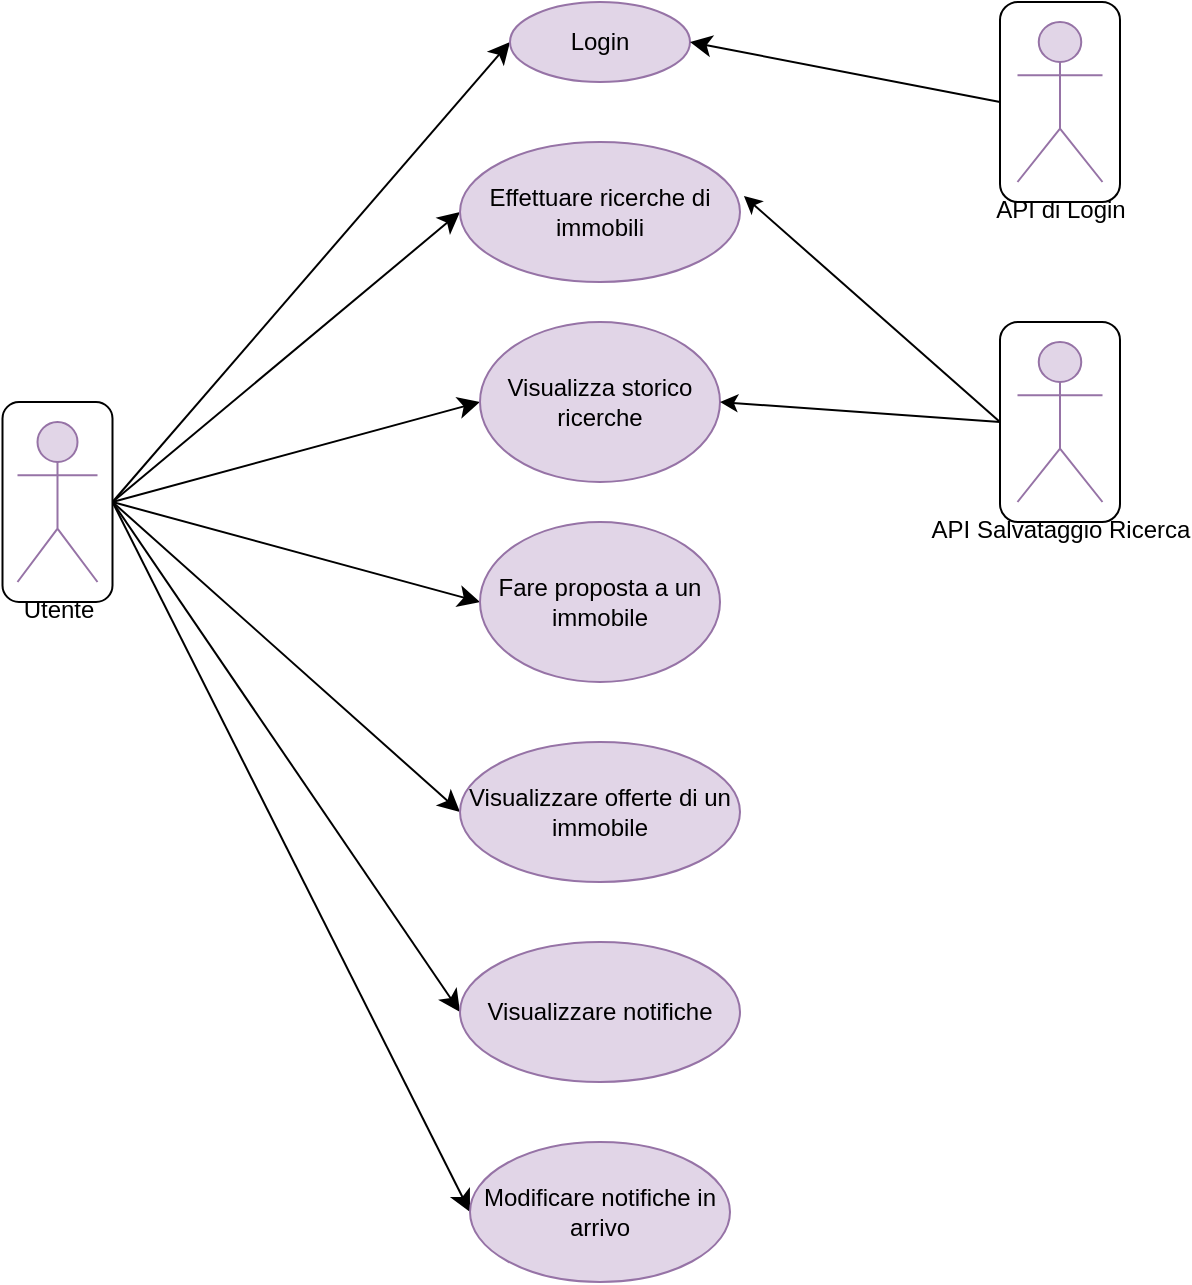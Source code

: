 <mxfile version="26.0.6">
  <diagram name="Pagina-1" id="6G40AudnX4V3arxLj7MN">
    <mxGraphModel dx="1434" dy="773" grid="1" gridSize="10" guides="1" tooltips="1" connect="1" arrows="1" fold="1" page="1" pageScale="1" pageWidth="827" pageHeight="1169" math="0" shadow="0">
      <root>
        <mxCell id="0" />
        <mxCell id="1" parent="0" />
        <mxCell id="M1VupFGEyAj3h0TDIzQc-1" style="edgeStyle=none;curved=1;rounded=0;orthogonalLoop=1;jettySize=auto;html=1;exitX=1;exitY=0.5;exitDx=0;exitDy=0;entryX=0;entryY=0.5;entryDx=0;entryDy=0;fontSize=12;startSize=8;endSize=8;" parent="1" source="_CSK9XHWe_MBLC8gGU8z-2" target="Xy6Fc_QJERTIxOceRlBJ-2" edge="1">
          <mxGeometry relative="1" as="geometry" />
        </mxCell>
        <mxCell id="M1VupFGEyAj3h0TDIzQc-3" style="edgeStyle=none;curved=1;rounded=0;orthogonalLoop=1;jettySize=auto;html=1;exitX=1;exitY=0.5;exitDx=0;exitDy=0;entryX=0;entryY=0.5;entryDx=0;entryDy=0;fontSize=12;startSize=8;endSize=8;" parent="1" source="_CSK9XHWe_MBLC8gGU8z-2" target="Xy6Fc_QJERTIxOceRlBJ-3" edge="1">
          <mxGeometry relative="1" as="geometry" />
        </mxCell>
        <mxCell id="M1VupFGEyAj3h0TDIzQc-4" style="edgeStyle=none;curved=1;rounded=0;orthogonalLoop=1;jettySize=auto;html=1;exitX=1;exitY=0.5;exitDx=0;exitDy=0;entryX=0;entryY=0.5;entryDx=0;entryDy=0;fontSize=12;startSize=8;endSize=8;" parent="1" source="_CSK9XHWe_MBLC8gGU8z-2" target="Xy6Fc_QJERTIxOceRlBJ-4" edge="1">
          <mxGeometry relative="1" as="geometry" />
        </mxCell>
        <mxCell id="M1VupFGEyAj3h0TDIzQc-5" style="edgeStyle=none;curved=1;rounded=0;orthogonalLoop=1;jettySize=auto;html=1;exitX=1;exitY=0.5;exitDx=0;exitDy=0;entryX=0;entryY=0.5;entryDx=0;entryDy=0;fontSize=12;startSize=8;endSize=8;" parent="1" source="_CSK9XHWe_MBLC8gGU8z-2" target="Xy6Fc_QJERTIxOceRlBJ-5" edge="1">
          <mxGeometry relative="1" as="geometry" />
        </mxCell>
        <mxCell id="M1VupFGEyAj3h0TDIzQc-6" style="edgeStyle=none;curved=1;rounded=0;orthogonalLoop=1;jettySize=auto;html=1;exitX=1;exitY=0.5;exitDx=0;exitDy=0;entryX=0;entryY=0.5;entryDx=0;entryDy=0;fontSize=12;startSize=8;endSize=8;" parent="1" source="_CSK9XHWe_MBLC8gGU8z-2" target="Xy6Fc_QJERTIxOceRlBJ-6" edge="1">
          <mxGeometry relative="1" as="geometry" />
        </mxCell>
        <mxCell id="M1VupFGEyAj3h0TDIzQc-7" style="edgeStyle=none;curved=1;rounded=0;orthogonalLoop=1;jettySize=auto;html=1;exitX=1;exitY=0.5;exitDx=0;exitDy=0;entryX=0;entryY=0.5;entryDx=0;entryDy=0;fontSize=12;startSize=8;endSize=8;" parent="1" source="_CSK9XHWe_MBLC8gGU8z-2" target="Xy6Fc_QJERTIxOceRlBJ-7" edge="1">
          <mxGeometry relative="1" as="geometry" />
        </mxCell>
        <mxCell id="M1VupFGEyAj3h0TDIzQc-8" style="edgeStyle=none;curved=1;rounded=0;orthogonalLoop=1;jettySize=auto;html=1;exitX=1;exitY=0.5;exitDx=0;exitDy=0;entryX=0;entryY=0.5;entryDx=0;entryDy=0;fontSize=12;startSize=8;endSize=8;" parent="1" source="_CSK9XHWe_MBLC8gGU8z-2" target="Xy6Fc_QJERTIxOceRlBJ-8" edge="1">
          <mxGeometry relative="1" as="geometry" />
        </mxCell>
        <mxCell id="_CSK9XHWe_MBLC8gGU8z-2" value="" style="rounded=1;whiteSpace=wrap;html=1;" parent="1" vertex="1">
          <mxGeometry x="141.25" y="280" width="55" height="100" as="geometry" />
        </mxCell>
        <mxCell id="Xy6Fc_QJERTIxOceRlBJ-1" value="&lt;div&gt;Utente&lt;/div&gt;&lt;div&gt;&lt;br&gt;&lt;/div&gt;" style="shape=umlActor;verticalLabelPosition=bottom;verticalAlign=top;html=1;fillColor=#e1d5e7;strokeColor=#9673a6;" parent="1" vertex="1">
          <mxGeometry x="148.75" y="290" width="40" height="80" as="geometry" />
        </mxCell>
        <mxCell id="Xy6Fc_QJERTIxOceRlBJ-2" value="Login" style="ellipse;whiteSpace=wrap;html=1;fillColor=#e1d5e7;strokeColor=#9673a6;" parent="1" vertex="1">
          <mxGeometry x="395" y="80" width="90" height="40" as="geometry" />
        </mxCell>
        <mxCell id="Xy6Fc_QJERTIxOceRlBJ-3" value="Effettuare ricerche di immobili" style="ellipse;whiteSpace=wrap;html=1;fillColor=#e1d5e7;strokeColor=#9673a6;" parent="1" vertex="1">
          <mxGeometry x="370" y="150" width="140" height="70" as="geometry" />
        </mxCell>
        <mxCell id="Xy6Fc_QJERTIxOceRlBJ-4" value="Visualizza storico ricerche" style="ellipse;whiteSpace=wrap;html=1;fillColor=#e1d5e7;strokeColor=#9673a6;" parent="1" vertex="1">
          <mxGeometry x="380" y="240" width="120" height="80" as="geometry" />
        </mxCell>
        <mxCell id="Xy6Fc_QJERTIxOceRlBJ-5" value="Fare proposta a un immobile" style="ellipse;whiteSpace=wrap;html=1;fillColor=#e1d5e7;strokeColor=#9673a6;" parent="1" vertex="1">
          <mxGeometry x="380" y="340" width="120" height="80" as="geometry" />
        </mxCell>
        <mxCell id="Xy6Fc_QJERTIxOceRlBJ-6" value="Visualizzare offerte di un immobile" style="ellipse;whiteSpace=wrap;html=1;fillColor=#e1d5e7;strokeColor=#9673a6;" parent="1" vertex="1">
          <mxGeometry x="370" y="450" width="140" height="70" as="geometry" />
        </mxCell>
        <mxCell id="Xy6Fc_QJERTIxOceRlBJ-7" value="Visualizzare notifiche" style="ellipse;whiteSpace=wrap;html=1;fillColor=#e1d5e7;strokeColor=#9673a6;" parent="1" vertex="1">
          <mxGeometry x="370" y="550" width="140" height="70" as="geometry" />
        </mxCell>
        <mxCell id="Xy6Fc_QJERTIxOceRlBJ-8" value="Modificare notifiche in arrivo" style="ellipse;whiteSpace=wrap;html=1;fillColor=#e1d5e7;strokeColor=#9673a6;" parent="1" vertex="1">
          <mxGeometry x="375" y="650" width="130" height="70" as="geometry" />
        </mxCell>
        <mxCell id="M1VupFGEyAj3h0TDIzQc-2" style="edgeStyle=none;curved=1;rounded=0;orthogonalLoop=1;jettySize=auto;html=1;exitX=0;exitY=0.5;exitDx=0;exitDy=0;entryX=1;entryY=0.5;entryDx=0;entryDy=0;fontSize=12;startSize=8;endSize=8;" parent="1" source="_CSK9XHWe_MBLC8gGU8z-3" target="Xy6Fc_QJERTIxOceRlBJ-2" edge="1">
          <mxGeometry relative="1" as="geometry" />
        </mxCell>
        <mxCell id="_CSK9XHWe_MBLC8gGU8z-3" value="" style="rounded=1;whiteSpace=wrap;html=1;" parent="1" vertex="1">
          <mxGeometry x="640" y="80" width="60" height="100" as="geometry" />
        </mxCell>
        <mxCell id="_CSK9XHWe_MBLC8gGU8z-4" value="&lt;div&gt;API di Login&lt;br&gt;&lt;/div&gt;&lt;div&gt;&lt;br&gt;&lt;/div&gt;" style="shape=umlActor;verticalLabelPosition=bottom;verticalAlign=top;html=1;fillColor=#e1d5e7;strokeColor=#9673a6;" parent="1" vertex="1">
          <mxGeometry x="648.75" y="90" width="42.5" height="80" as="geometry" />
        </mxCell>
        <mxCell id="1R-mDEG1HdZcemuLbbaK-6" style="rounded=0;orthogonalLoop=1;jettySize=auto;html=1;exitX=0;exitY=0.5;exitDx=0;exitDy=0;entryX=1;entryY=0.5;entryDx=0;entryDy=0;" edge="1" parent="1" source="1R-mDEG1HdZcemuLbbaK-1" target="Xy6Fc_QJERTIxOceRlBJ-4">
          <mxGeometry relative="1" as="geometry" />
        </mxCell>
        <mxCell id="1R-mDEG1HdZcemuLbbaK-1" value="" style="rounded=1;whiteSpace=wrap;html=1;" vertex="1" parent="1">
          <mxGeometry x="640" y="240" width="60" height="100" as="geometry" />
        </mxCell>
        <mxCell id="1R-mDEG1HdZcemuLbbaK-2" value="API Salvataggio Ricerca" style="shape=umlActor;verticalLabelPosition=bottom;verticalAlign=top;html=1;fillColor=#e1d5e7;strokeColor=#9673a6;" vertex="1" parent="1">
          <mxGeometry x="648.75" y="250" width="42.5" height="80" as="geometry" />
        </mxCell>
        <mxCell id="1R-mDEG1HdZcemuLbbaK-5" style="rounded=0;orthogonalLoop=1;jettySize=auto;html=1;exitX=0;exitY=0.5;exitDx=0;exitDy=0;entryX=1.014;entryY=0.386;entryDx=0;entryDy=0;entryPerimeter=0;" edge="1" parent="1" source="1R-mDEG1HdZcemuLbbaK-1" target="Xy6Fc_QJERTIxOceRlBJ-3">
          <mxGeometry relative="1" as="geometry" />
        </mxCell>
      </root>
    </mxGraphModel>
  </diagram>
</mxfile>

